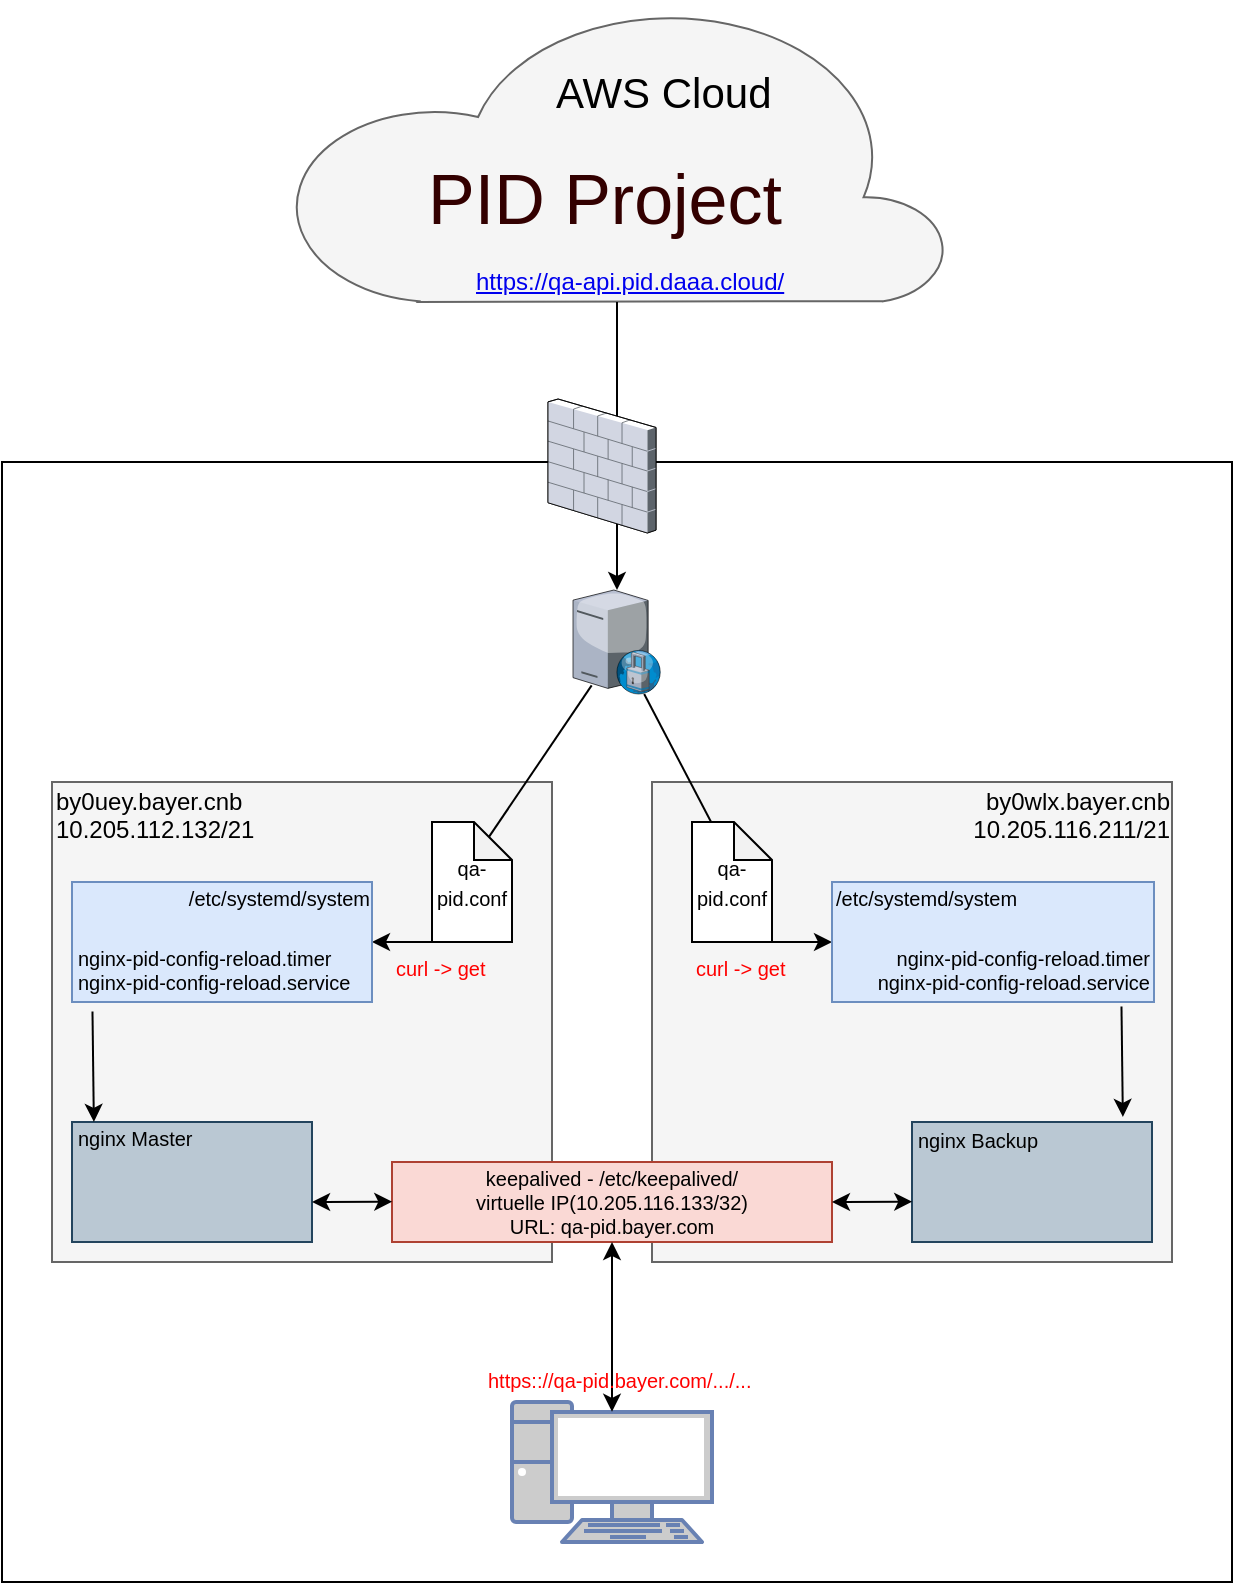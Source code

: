 <mxfile version="10.6.7" type="device"><diagram id="AymtXe5fF1rKIvCzzn_h" name="Page-1"><mxGraphModel dx="1157" dy="716" grid="1" gridSize="10" guides="1" tooltips="1" connect="1" arrows="1" fold="1" page="1" pageScale="1" pageWidth="850" pageHeight="1100" math="0" shadow="0"><root><mxCell id="0"/><mxCell id="1" parent="0"/><mxCell id="41bQ_r_5yz97s4Np3wTb-1" value="" style="verticalLabelPosition=bottom;html=1;verticalAlign=top;align=center;strokeColor=#666666;fillColor=#f5f5f5;shape=mxgraph.azure.cloud;fontColor=#333333;" parent="1" vertex="1"><mxGeometry x="347.5" y="90" width="330" height="150" as="geometry"/></mxCell><mxCell id="41bQ_r_5yz97s4Np3wTb-3" value="" style="rounded=0;whiteSpace=wrap;html=1;fontColor=#FF0000;" parent="1" vertex="1"><mxGeometry x="205" y="320" width="615" height="560" as="geometry"/></mxCell><mxCell id="41bQ_r_5yz97s4Np3wTb-5" value="" style="rounded=0;whiteSpace=wrap;html=1;fillColor=#f5f5f5;strokeColor=#666666;fontColor=#333333;" parent="1" vertex="1"><mxGeometry x="230" y="480" width="250" height="240" as="geometry"/></mxCell><mxCell id="41bQ_r_5yz97s4Np3wTb-6" value="" style="rounded=0;whiteSpace=wrap;html=1;fillColor=#f5f5f5;strokeColor=#666666;fontColor=#333333;" parent="1" vertex="1"><mxGeometry x="530" y="480" width="260" height="240" as="geometry"/></mxCell><mxCell id="41bQ_r_5yz97s4Np3wTb-8" value="&lt;span lang=&quot;EN-US&quot;&gt;by0uey.bayer.cnb&lt;/span&gt;&lt;div&gt;10.205.112.132/21&lt;/div&gt;" style="text;html=1;resizable=0;points=[];autosize=1;align=left;verticalAlign=top;spacingTop=-4;" parent="1" vertex="1"><mxGeometry x="230" y="480" width="120" height="30" as="geometry"/></mxCell><mxCell id="41bQ_r_5yz97s4Np3wTb-9" value="by0wlx.bayer.cnb&lt;br&gt;10.205.116.211/21" style="text;html=1;resizable=0;points=[];autosize=1;align=right;verticalAlign=top;spacingTop=-4;" parent="1" vertex="1"><mxGeometry x="670" y="480" width="120" height="30" as="geometry"/></mxCell><mxCell id="41bQ_r_5yz97s4Np3wTb-11" value="" style="verticalLabelPosition=bottom;verticalAlign=top;html=1;shape=mxgraph.basic.rect;fillColor=#bac8d3;fillColor2=none;strokeColor=#23445d;strokeWidth=1;size=20;indent=5;" parent="1" vertex="1"><mxGeometry x="240" y="650" width="120" height="60" as="geometry"/></mxCell><mxCell id="41bQ_r_5yz97s4Np3wTb-12" value="" style="verticalLabelPosition=bottom;verticalAlign=top;html=1;shape=mxgraph.basic.rect;fillColor=#bac8d3;fillColor2=none;strokeColor=#23445d;strokeWidth=1;size=20;indent=5;" parent="1" vertex="1"><mxGeometry x="660" y="650" width="120" height="60" as="geometry"/></mxCell><mxCell id="41bQ_r_5yz97s4Np3wTb-13" value="nginx Master" style="text;html=1;resizable=0;points=[];autosize=1;align=left;verticalAlign=top;spacingTop=-4;fontSize=10;" parent="1" vertex="1"><mxGeometry x="241" y="650" width="80" height="20" as="geometry"/></mxCell><mxCell id="41bQ_r_5yz97s4Np3wTb-14" value="nginx Backup" style="text;html=1;resizable=0;points=[];autosize=1;align=left;verticalAlign=top;spacingTop=-4;fontSize=10;" parent="1" vertex="1"><mxGeometry x="661" y="651" width="80" height="10" as="geometry"/></mxCell><mxCell id="41bQ_r_5yz97s4Np3wTb-19" value="" style="endArrow=classic;html=1;exitX=0.212;exitY=0.917;exitDx=0;exitDy=0;exitPerimeter=0;entryX=0.5;entryY=0.333;entryDx=0;entryDy=0;entryPerimeter=0;" parent="1" source="41bQ_r_5yz97s4Np3wTb-24" target="41bQ_r_5yz97s4Np3wTb-18" edge="1"><mxGeometry width="50" height="50" relative="1" as="geometry"><mxPoint x="380" y="300" as="sourcePoint"/><mxPoint x="430" y="250" as="targetPoint"/></mxGeometry></mxCell><mxCell id="41bQ_r_5yz97s4Np3wTb-20" value="" style="endArrow=classic;html=1;entryX=0.5;entryY=0.333;entryDx=0;entryDy=0;entryPerimeter=0;startArrow=none;startFill=0;" parent="1" source="41bQ_r_5yz97s4Np3wTb-24" target="41bQ_r_5yz97s4Np3wTb-17" edge="1"><mxGeometry width="50" height="50" relative="1" as="geometry"><mxPoint x="540" y="390" as="sourcePoint"/><mxPoint x="590" y="340" as="targetPoint"/></mxGeometry></mxCell><mxCell id="41bQ_r_5yz97s4Np3wTb-21" value="AWS Cloud&lt;br style=&quot;font-size: 21px;&quot;&gt;" style="text;html=1;resizable=0;points=[];autosize=1;align=left;verticalAlign=top;spacingTop=-4;fontSize=21;" parent="1" vertex="1"><mxGeometry x="480" y="120" width="80" height="20" as="geometry"/></mxCell><mxCell id="41bQ_r_5yz97s4Np3wTb-22" value="&lt;span lang=&quot;EN-US&quot;&gt;&lt;a href=&quot;https://api.pid.daaa.cloud/api/proxyconfig&quot;&gt;https://qa-api.pid.daaa.cloud/&lt;/a&gt;&lt;/span&gt;" style="text;html=1;resizable=0;points=[];autosize=1;align=left;verticalAlign=top;spacingTop=-4;" parent="1" vertex="1"><mxGeometry x="440" y="220" width="170" height="20" as="geometry"/></mxCell><mxCell id="41bQ_r_5yz97s4Np3wTb-24" value="" style="verticalLabelPosition=bottom;aspect=fixed;html=1;verticalAlign=top;strokeColor=none;align=center;outlineConnect=0;shape=mxgraph.citrix.proxy_server;fontSize=21;" parent="1" vertex="1"><mxGeometry x="490.5" y="384" width="44" height="52" as="geometry"/></mxCell><mxCell id="41bQ_r_5yz97s4Np3wTb-25" value="" style="endArrow=classic;html=1;exitX=0.5;exitY=1;exitDx=0;exitDy=0;exitPerimeter=0;" parent="1" source="41bQ_r_5yz97s4Np3wTb-1" target="41bQ_r_5yz97s4Np3wTb-24" edge="1"><mxGeometry width="50" height="50" relative="1" as="geometry"><mxPoint x="654.931" y="260.172" as="sourcePoint"/><mxPoint x="550.103" y="500.172" as="targetPoint"/></mxGeometry></mxCell><mxCell id="41bQ_r_5yz97s4Np3wTb-23" value="" style="verticalLabelPosition=bottom;aspect=fixed;html=1;verticalAlign=top;strokeColor=none;align=center;outlineConnect=0;shape=mxgraph.citrix.firewall;fontSize=21;" parent="1" vertex="1"><mxGeometry x="478" y="288.5" width="54" height="67" as="geometry"/></mxCell><mxCell id="41bQ_r_5yz97s4Np3wTb-28" value="" style="endArrow=classic;html=1;fontSize=21;entryX=1;entryY=0.5;entryDx=0;entryDy=0;exitX=0.5;exitY=1;exitDx=0;exitDy=0;exitPerimeter=0;" parent="1" source="41bQ_r_5yz97s4Np3wTb-18" target="41bQ_r_5yz97s4Np3wTb-31" edge="1"><mxGeometry width="50" height="50" relative="1" as="geometry"><mxPoint x="210" y="820" as="sourcePoint"/><mxPoint x="260" y="770" as="targetPoint"/></mxGeometry></mxCell><mxCell id="41bQ_r_5yz97s4Np3wTb-29" value="" style="endArrow=classic;html=1;fontSize=21;entryX=0;entryY=0.5;entryDx=0;entryDy=0;exitX=0.5;exitY=1;exitDx=0;exitDy=0;exitPerimeter=0;" parent="1" source="41bQ_r_5yz97s4Np3wTb-17" target="41bQ_r_5yz97s4Np3wTb-30" edge="1"><mxGeometry width="50" height="50" relative="1" as="geometry"><mxPoint x="210" y="820" as="sourcePoint"/><mxPoint x="260" y="770" as="targetPoint"/></mxGeometry></mxCell><mxCell id="41bQ_r_5yz97s4Np3wTb-30" value="" style="rounded=0;whiteSpace=wrap;html=1;fontSize=21;fillColor=#dae8fc;strokeColor=#6c8ebf;" parent="1" vertex="1"><mxGeometry x="620" y="530" width="161" height="60" as="geometry"/></mxCell><mxCell id="41bQ_r_5yz97s4Np3wTb-31" value="" style="rounded=0;whiteSpace=wrap;html=1;fontSize=21;fillColor=#dae8fc;strokeColor=#6c8ebf;" parent="1" vertex="1"><mxGeometry x="240" y="530" width="150" height="60" as="geometry"/></mxCell><mxCell id="41bQ_r_5yz97s4Np3wTb-32" value="keepalived - /etc/keepalived/ &lt;br style=&quot;font-size: 10px&quot;&gt;virtuelle IP(10.205.116.133/32)&lt;br&gt;URL: qa-pid.bayer.com" style="rounded=0;whiteSpace=wrap;html=1;fontSize=10;fillColor=#fad9d5;strokeColor=#ae4132;" parent="1" vertex="1"><mxGeometry x="400" y="670" width="220" height="40" as="geometry"/></mxCell><mxCell id="41bQ_r_5yz97s4Np3wTb-33" value="/etc/systemd/system" style="text;html=1;resizable=0;points=[];autosize=1;align=right;verticalAlign=top;spacingTop=-4;fontSize=10;" parent="1" vertex="1"><mxGeometry x="280" y="530" width="110" height="10" as="geometry"/></mxCell><mxCell id="41bQ_r_5yz97s4Np3wTb-34" value="/etc/systemd/system" style="text;html=1;resizable=0;points=[];autosize=1;align=left;verticalAlign=top;spacingTop=-4;fontSize=10;" parent="1" vertex="1"><mxGeometry x="620" y="530" width="110" height="10" as="geometry"/></mxCell><mxCell id="41bQ_r_5yz97s4Np3wTb-35" value="" style="shape=image;html=1;verticalAlign=top;verticalLabelPosition=bottom;labelBackgroundColor=#ffffff;imageAspect=0;aspect=fixed;image=https://cdn1.iconfinder.com/data/icons/web-basic-2/512/721_gear__setting_engine_-128.png;fontSize=10;align=right;" parent="1" vertex="1"><mxGeometry x="750" y="530" width="30" height="30" as="geometry"/></mxCell><mxCell id="41bQ_r_5yz97s4Np3wTb-37" value="" style="shape=image;html=1;verticalAlign=top;verticalLabelPosition=bottom;labelBackgroundColor=#ffffff;imageAspect=0;aspect=fixed;image=https://cdn1.iconfinder.com/data/icons/web-basic-2/512/721_gear__setting_engine_-128.png;fontSize=10;align=right;" parent="1" vertex="1"><mxGeometry x="241" y="530" width="30" height="30" as="geometry"/></mxCell><mxCell id="41bQ_r_5yz97s4Np3wTb-38" value="" style="endArrow=classic;html=1;fontSize=10;entryX=0.174;entryY=-0.255;entryDx=0;entryDy=0;entryPerimeter=0;exitX=0.11;exitY=1.055;exitDx=0;exitDy=0;exitPerimeter=0;" parent="1" edge="1"><mxGeometry width="50" height="50" relative="1" as="geometry"><mxPoint x="764.741" y="592.276" as="sourcePoint"/><mxPoint x="765.431" y="647.448" as="targetPoint"/></mxGeometry></mxCell><mxCell id="41bQ_r_5yz97s4Np3wTb-39" value="" style="endArrow=classic;html=1;fontSize=10;entryX=0.174;entryY=-0.255;entryDx=0;entryDy=0;entryPerimeter=0;exitX=0.11;exitY=1.055;exitDx=0;exitDy=0;exitPerimeter=0;" parent="1" edge="1"><mxGeometry width="50" height="50" relative="1" as="geometry"><mxPoint x="250.241" y="594.776" as="sourcePoint"/><mxPoint x="250.931" y="649.948" as="targetPoint"/></mxGeometry></mxCell><mxCell id="41bQ_r_5yz97s4Np3wTb-40" value="nginx-pid-config-reload.timer&lt;br&gt;nginx-pid-config-reload.service" style="text;html=1;resizable=0;points=[];autosize=1;align=left;verticalAlign=top;spacingTop=-4;fontSize=10;" parent="1" vertex="1"><mxGeometry x="241" y="560" width="160" height="30" as="geometry"/></mxCell><mxCell id="41bQ_r_5yz97s4Np3wTb-42" value="nginx-pid-config-reload.timer&lt;br&gt;nginx-pid-config-reload.service" style="text;html=1;resizable=0;points=[];autosize=1;align=right;verticalAlign=top;spacingTop=-4;fontSize=10;" parent="1" vertex="1"><mxGeometry x="620" y="560" width="160" height="30" as="geometry"/></mxCell><mxCell id="41bQ_r_5yz97s4Np3wTb-44" value="" style="fontColor=#0066CC;verticalAlign=top;verticalLabelPosition=bottom;labelPosition=center;align=center;html=1;outlineConnect=0;fillColor=#CCCCCC;strokeColor=#6881B3;gradientColor=none;gradientDirection=north;strokeWidth=2;shape=mxgraph.networks.pc;" parent="1" vertex="1"><mxGeometry x="460" y="790" width="100" height="70" as="geometry"/></mxCell><mxCell id="41bQ_r_5yz97s4Np3wTb-45" value="" style="endArrow=classic;startArrow=classic;html=1;fontSize=10;exitX=0.5;exitY=1;exitDx=0;exitDy=0;entryX=0.5;entryY=0.07;entryDx=0;entryDy=0;entryPerimeter=0;" parent="1" source="41bQ_r_5yz97s4Np3wTb-32" target="41bQ_r_5yz97s4Np3wTb-44" edge="1"><mxGeometry width="50" height="50" relative="1" as="geometry"><mxPoint x="210" y="950" as="sourcePoint"/><mxPoint x="260" y="900" as="targetPoint"/></mxGeometry></mxCell><mxCell id="41bQ_r_5yz97s4Np3wTb-46" value="https:://qa-pid.bayer.com/.../..." style="text;html=1;resizable=0;points=[];autosize=1;align=left;verticalAlign=top;spacingTop=-4;fontSize=10;fontColor=#FF0000;" parent="1" vertex="1"><mxGeometry x="445.5" y="771" width="150" height="10" as="geometry"/></mxCell><mxCell id="41bQ_r_5yz97s4Np3wTb-47" value="" style="endArrow=classic;startArrow=classic;html=1;fontSize=10;fontColor=#FF0000;exitX=1;exitY=0.5;exitDx=0;exitDy=0;entryX=0.001;entryY=0.664;entryDx=0;entryDy=0;entryPerimeter=0;" parent="1" source="41bQ_r_5yz97s4Np3wTb-32" target="41bQ_r_5yz97s4Np3wTb-12" edge="1"><mxGeometry width="50" height="50" relative="1" as="geometry"><mxPoint x="620" y="720" as="sourcePoint"/><mxPoint x="660" y="688" as="targetPoint"/></mxGeometry></mxCell><mxCell id="41bQ_r_5yz97s4Np3wTb-48" value="" style="endArrow=classic;startArrow=classic;html=1;fontSize=10;fontColor=#FF0000;exitX=1;exitY=0.5;exitDx=0;exitDy=0;entryX=0.001;entryY=0.664;entryDx=0;entryDy=0;entryPerimeter=0;" parent="1" edge="1"><mxGeometry width="50" height="50" relative="1" as="geometry"><mxPoint x="360.047" y="690" as="sourcePoint"/><mxPoint x="400.14" y="689.814" as="targetPoint"/></mxGeometry></mxCell><mxCell id="41bQ_r_5yz97s4Np3wTb-49" value="curl -&amp;gt; get" style="text;html=1;resizable=0;points=[];autosize=1;align=left;verticalAlign=top;spacingTop=-4;fontSize=10;fontColor=#FF0000;" parent="1" vertex="1"><mxGeometry x="550" y="565" width="60" height="10" as="geometry"/></mxCell><mxCell id="41bQ_r_5yz97s4Np3wTb-50" value="curl -&amp;gt; get" style="text;html=1;resizable=0;points=[];autosize=1;align=left;verticalAlign=top;spacingTop=-4;fontSize=10;fontColor=#FF0000;" parent="1" vertex="1"><mxGeometry x="400" y="565" width="60" height="10" as="geometry"/></mxCell><mxCell id="41bQ_r_5yz97s4Np3wTb-18" value="&lt;font style=&quot;font-size: 10px&quot;&gt;qa-pid.conf&lt;/font&gt;" style="shape=note;whiteSpace=wrap;html=1;backgroundOutline=1;darkOpacity=0.05;size=19;" parent="1" vertex="1"><mxGeometry x="420" y="500" width="40" height="60" as="geometry"/></mxCell><mxCell id="41bQ_r_5yz97s4Np3wTb-17" value="&lt;font style=&quot;font-size: 10px&quot;&gt;qa-pid.conf&lt;/font&gt;" style="shape=note;whiteSpace=wrap;html=1;backgroundOutline=1;darkOpacity=0.05;size=19;" parent="1" vertex="1"><mxGeometry x="550" y="500" width="40" height="60" as="geometry"/></mxCell><mxCell id="41bQ_r_5yz97s4Np3wTb-51" value="&lt;font style=&quot;font-size: 35px;&quot; color=&quot;#330000&quot;&gt;PID Project&lt;/font&gt;" style="text;html=1;resizable=0;points=[];autosize=1;align=left;verticalAlign=top;spacingTop=-4;fontSize=35;fontColor=#FF0000;" parent="1" vertex="1"><mxGeometry x="415.5" y="165" width="150" height="20" as="geometry"/></mxCell></root></mxGraphModel></diagram></mxfile>